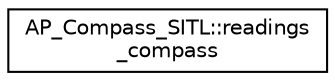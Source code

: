 digraph "Graphical Class Hierarchy"
{
 // INTERACTIVE_SVG=YES
  edge [fontname="Helvetica",fontsize="10",labelfontname="Helvetica",labelfontsize="10"];
  node [fontname="Helvetica",fontsize="10",shape=record];
  rankdir="LR";
  Node1 [label="AP_Compass_SITL::readings\l_compass",height=0.2,width=0.4,color="black", fillcolor="white", style="filled",URL="$structAP__Compass__SITL_1_1readings__compass.html"];
}
